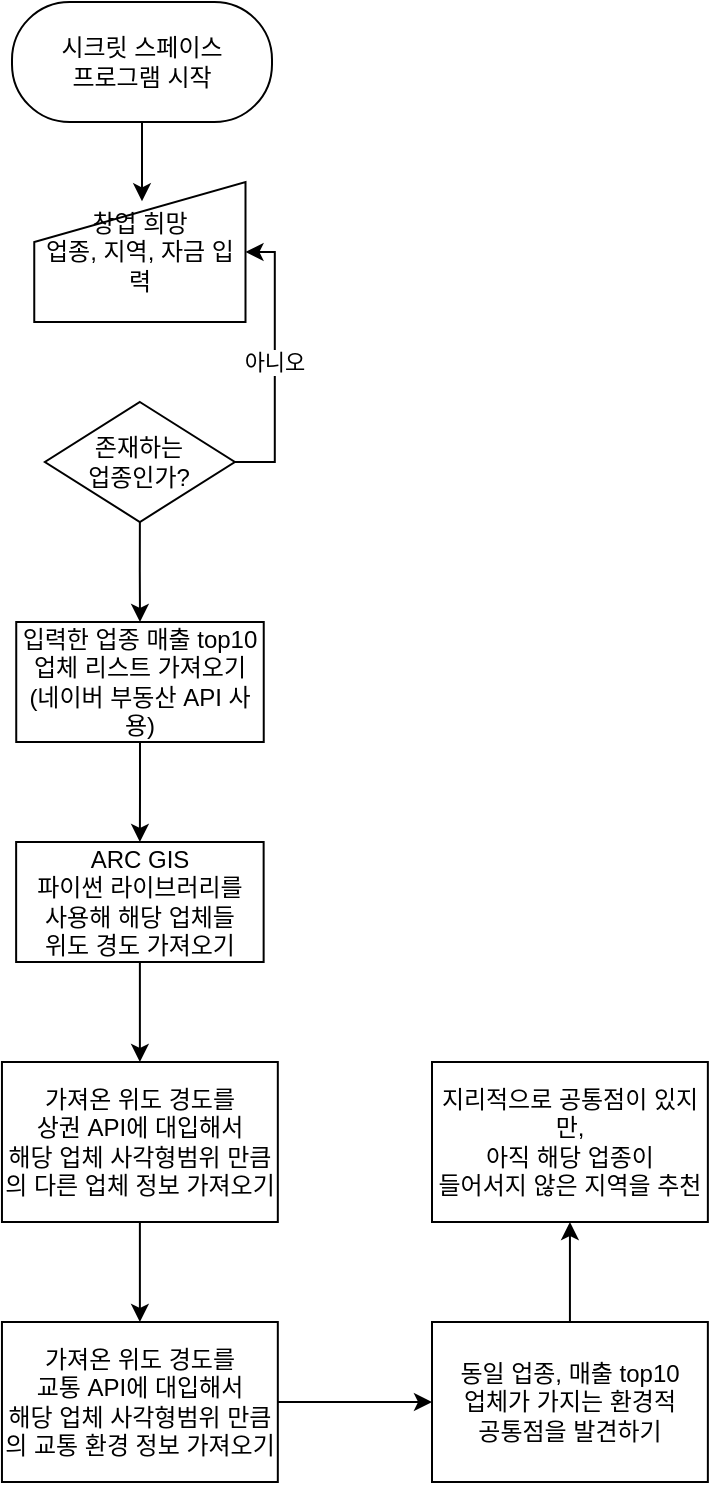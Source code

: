 <mxfile version="14.5.8" type="device"><diagram id="LgGcBF6WlI9VDyPFVvuE" name="Page-1"><mxGraphModel dx="1426" dy="769" grid="1" gridSize="10" guides="1" tooltips="1" connect="1" arrows="1" fold="1" page="1" pageScale="1" pageWidth="827" pageHeight="1169" math="0" shadow="0"><root><mxCell id="0"/><mxCell id="1" parent="0"/><mxCell id="MVrfGCrrUHIwllaJ_NHo-17" style="edgeStyle=orthogonalEdgeStyle;rounded=0;orthogonalLoop=1;jettySize=auto;html=1;exitX=0.5;exitY=1;exitDx=0;exitDy=0;entryX=0.5;entryY=0;entryDx=0;entryDy=0;" edge="1" parent="1" source="MVrfGCrrUHIwllaJ_NHo-1" target="MVrfGCrrUHIwllaJ_NHo-16"><mxGeometry relative="1" as="geometry"/></mxCell><mxCell id="MVrfGCrrUHIwllaJ_NHo-1" value="입력한 업종 매출 top10&lt;br&gt;업체 리스트 가져오기&lt;br&gt;(네이버 부동산 API 사용)" style="rounded=0;whiteSpace=wrap;html=1;" vertex="1" parent="1"><mxGeometry x="92.12" y="370" width="123.75" height="60" as="geometry"/></mxCell><mxCell id="MVrfGCrrUHIwllaJ_NHo-13" style="edgeStyle=orthogonalEdgeStyle;rounded=0;orthogonalLoop=1;jettySize=auto;html=1;exitX=0.5;exitY=1;exitDx=0;exitDy=0;entryX=0.51;entryY=0.138;entryDx=0;entryDy=0;entryPerimeter=0;" edge="1" parent="1" source="MVrfGCrrUHIwllaJ_NHo-2" target="MVrfGCrrUHIwllaJ_NHo-8"><mxGeometry relative="1" as="geometry"/></mxCell><mxCell id="MVrfGCrrUHIwllaJ_NHo-2" value="시크릿 스페이스&lt;br&gt;프로그램 시작" style="rounded=1;whiteSpace=wrap;html=1;arcSize=48;" vertex="1" parent="1"><mxGeometry x="90" y="60" width="130" height="60" as="geometry"/></mxCell><mxCell id="MVrfGCrrUHIwllaJ_NHo-10" value="아니오" style="edgeStyle=orthogonalEdgeStyle;rounded=0;orthogonalLoop=1;jettySize=auto;html=1;exitX=1;exitY=0.5;exitDx=0;exitDy=0;entryX=1;entryY=0.5;entryDx=0;entryDy=0;" edge="1" parent="1" source="MVrfGCrrUHIwllaJ_NHo-5" target="MVrfGCrrUHIwllaJ_NHo-8"><mxGeometry relative="1" as="geometry"/></mxCell><mxCell id="MVrfGCrrUHIwllaJ_NHo-15" style="edgeStyle=orthogonalEdgeStyle;rounded=0;orthogonalLoop=1;jettySize=auto;html=1;exitX=0.5;exitY=1;exitDx=0;exitDy=0;entryX=0.5;entryY=0;entryDx=0;entryDy=0;" edge="1" parent="1" source="MVrfGCrrUHIwllaJ_NHo-5" target="MVrfGCrrUHIwllaJ_NHo-1"><mxGeometry relative="1" as="geometry"/></mxCell><mxCell id="MVrfGCrrUHIwllaJ_NHo-5" value="존재하는&lt;br&gt;업종인가?" style="rhombus;whiteSpace=wrap;html=1;" vertex="1" parent="1"><mxGeometry x="106.44" y="260" width="95" height="60" as="geometry"/></mxCell><mxCell id="MVrfGCrrUHIwllaJ_NHo-8" value="&lt;span&gt;창업 희망&lt;/span&gt;&lt;br&gt;&lt;span&gt;업종, 지역, 자금&lt;/span&gt;&lt;span&gt;&amp;nbsp;입력&lt;/span&gt;" style="shape=manualInput;whiteSpace=wrap;html=1;" vertex="1" parent="1"><mxGeometry x="101.13" y="150" width="105.62" height="70" as="geometry"/></mxCell><mxCell id="MVrfGCrrUHIwllaJ_NHo-21" style="edgeStyle=orthogonalEdgeStyle;rounded=0;orthogonalLoop=1;jettySize=auto;html=1;exitX=0.5;exitY=1;exitDx=0;exitDy=0;entryX=0.5;entryY=0;entryDx=0;entryDy=0;" edge="1" parent="1" source="MVrfGCrrUHIwllaJ_NHo-16" target="MVrfGCrrUHIwllaJ_NHo-18"><mxGeometry relative="1" as="geometry"/></mxCell><mxCell id="MVrfGCrrUHIwllaJ_NHo-16" value="ARC GIS &lt;br&gt;파이썬 라이브러리를 &lt;br&gt;사용해 해당 업체들 &lt;br&gt;위도 경도 가져오기" style="rounded=0;whiteSpace=wrap;html=1;" vertex="1" parent="1"><mxGeometry x="92.07" y="480" width="123.75" height="60" as="geometry"/></mxCell><mxCell id="MVrfGCrrUHIwllaJ_NHo-24" style="edgeStyle=orthogonalEdgeStyle;rounded=0;orthogonalLoop=1;jettySize=auto;html=1;exitX=0.5;exitY=1;exitDx=0;exitDy=0;entryX=0.5;entryY=0;entryDx=0;entryDy=0;" edge="1" parent="1" source="MVrfGCrrUHIwllaJ_NHo-18" target="MVrfGCrrUHIwllaJ_NHo-23"><mxGeometry relative="1" as="geometry"/></mxCell><mxCell id="MVrfGCrrUHIwllaJ_NHo-18" value="가져온 위도 경도를 &lt;br&gt;상권 API에 대입해서&lt;br&gt;해당 업체 사각형범위 만큼의 다른 업체 정보 가져오기" style="rounded=0;whiteSpace=wrap;html=1;" vertex="1" parent="1"><mxGeometry x="84.98" y="590" width="137.93" height="80" as="geometry"/></mxCell><mxCell id="MVrfGCrrUHIwllaJ_NHo-27" style="edgeStyle=orthogonalEdgeStyle;rounded=0;orthogonalLoop=1;jettySize=auto;html=1;exitX=1;exitY=0.5;exitDx=0;exitDy=0;entryX=0;entryY=0.5;entryDx=0;entryDy=0;" edge="1" parent="1" source="MVrfGCrrUHIwllaJ_NHo-23" target="MVrfGCrrUHIwllaJ_NHo-26"><mxGeometry relative="1" as="geometry"/></mxCell><mxCell id="MVrfGCrrUHIwllaJ_NHo-23" value="가져온 위도 경도를 &lt;br&gt;교통 API에 대입해서&lt;br&gt;해당 업체 사각형범위 만큼의 교통 환경 정보 가져오기" style="rounded=0;whiteSpace=wrap;html=1;" vertex="1" parent="1"><mxGeometry x="84.98" y="720" width="137.93" height="80" as="geometry"/></mxCell><mxCell id="MVrfGCrrUHIwllaJ_NHo-29" style="edgeStyle=orthogonalEdgeStyle;rounded=0;orthogonalLoop=1;jettySize=auto;html=1;exitX=0.5;exitY=0;exitDx=0;exitDy=0;entryX=0.5;entryY=1;entryDx=0;entryDy=0;" edge="1" parent="1" source="MVrfGCrrUHIwllaJ_NHo-26" target="MVrfGCrrUHIwllaJ_NHo-28"><mxGeometry relative="1" as="geometry"/></mxCell><mxCell id="MVrfGCrrUHIwllaJ_NHo-26" value="동일 업종, 매출 top10 &lt;br&gt;업체가 가지는 환경적 &lt;br&gt;공통점을 발견하기" style="rounded=0;whiteSpace=wrap;html=1;" vertex="1" parent="1"><mxGeometry x="300" y="720" width="137.93" height="80" as="geometry"/></mxCell><mxCell id="MVrfGCrrUHIwllaJ_NHo-28" value="지리적으로 공통점이 있지만,&lt;br&gt;아직 해당 업종이&lt;br&gt;들어서지 않은 지역을 추천" style="rounded=0;whiteSpace=wrap;html=1;" vertex="1" parent="1"><mxGeometry x="300" y="590" width="137.93" height="80" as="geometry"/></mxCell></root></mxGraphModel></diagram></mxfile>